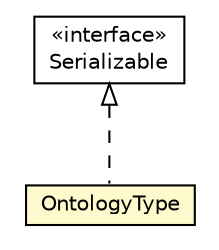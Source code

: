 #!/usr/local/bin/dot
#
# Class diagram 
# Generated by UMLGraph version R5_6-24-gf6e263 (http://www.umlgraph.org/)
#

digraph G {
	edge [fontname="Helvetica",fontsize=10,labelfontname="Helvetica",labelfontsize=10];
	node [fontname="Helvetica",fontsize=10,shape=plaintext];
	nodesep=0.25;
	ranksep=0.5;
	// org.universAAL.middleware.managers.deploy.uapp.model.OntologyType
	c268470 [label=<<table title="org.universAAL.middleware.managers.deploy.uapp.model.OntologyType" border="0" cellborder="1" cellspacing="0" cellpadding="2" port="p" bgcolor="lemonChiffon" href="./OntologyType.html">
		<tr><td><table border="0" cellspacing="0" cellpadding="1">
<tr><td align="center" balign="center"> OntologyType </td></tr>
		</table></td></tr>
		</table>>, URL="./OntologyType.html", fontname="Helvetica", fontcolor="black", fontsize=10.0];
	//org.universAAL.middleware.managers.deploy.uapp.model.OntologyType implements java.io.Serializable
	c268999:p -> c268470:p [dir=back,arrowtail=empty,style=dashed];
	// java.io.Serializable
	c268999 [label=<<table title="java.io.Serializable" border="0" cellborder="1" cellspacing="0" cellpadding="2" port="p" href="http://java.sun.com/j2se/1.4.2/docs/api/java/io/Serializable.html">
		<tr><td><table border="0" cellspacing="0" cellpadding="1">
<tr><td align="center" balign="center"> &#171;interface&#187; </td></tr>
<tr><td align="center" balign="center"> Serializable </td></tr>
		</table></td></tr>
		</table>>, URL="http://java.sun.com/j2se/1.4.2/docs/api/java/io/Serializable.html", fontname="Helvetica", fontcolor="black", fontsize=10.0];
}

